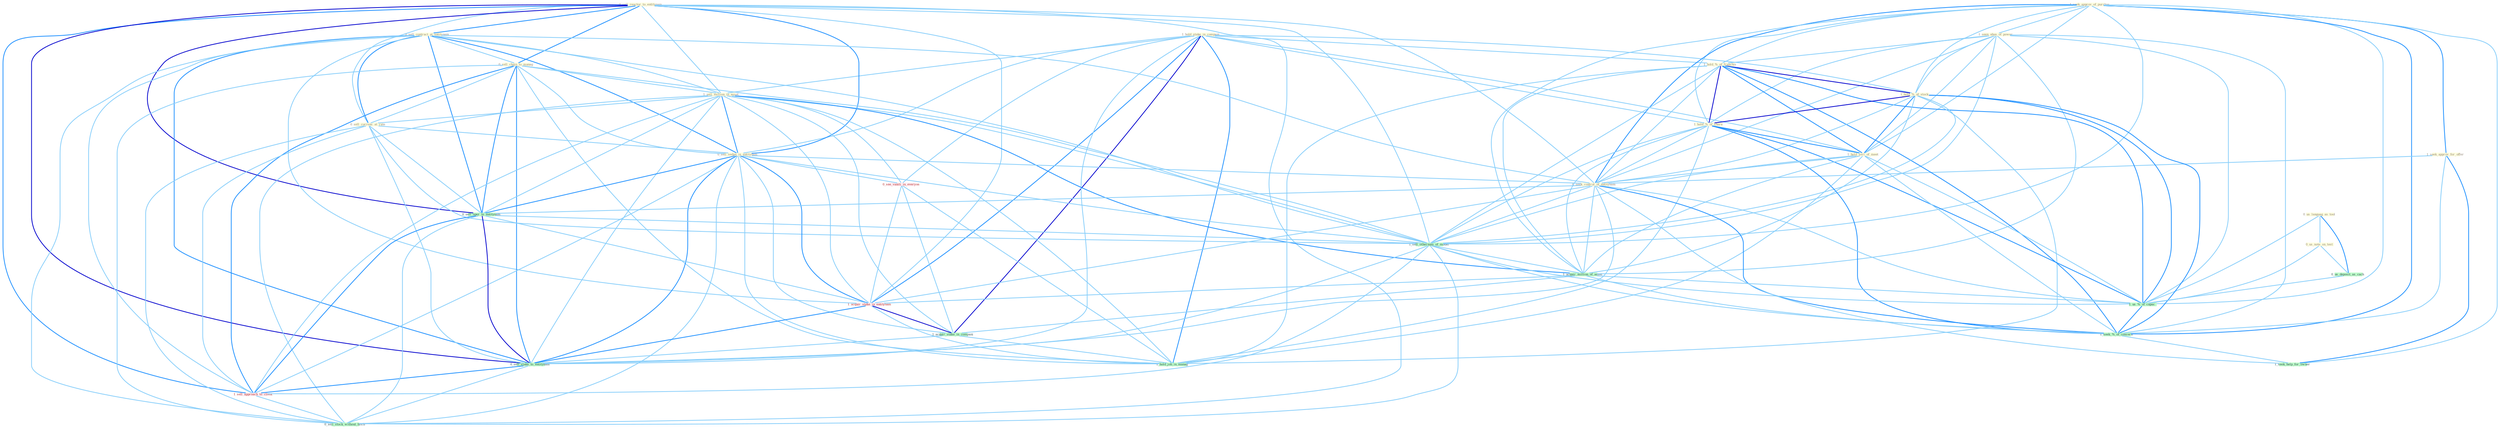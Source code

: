 Graph G{ 
    node
    [shape=polygon,style=filled,width=.5,height=.06,color="#BDFCC9",fixedsize=true,fontsize=4,
    fontcolor="#2f4f4f"];
    {node
    [color="#ffffe0", fontcolor="#8b7d6b"] "1_hold_stake_in_compani " "0_sell_reactor_to_entitynam " "0_sell_contract_at_entitynam " "0_us_languag_as_tool " "0_sell_chain_to_manag " "0_us_note_on_test " "1_seek_approv_of_purchas " "1_sell_million_in_asset " "1_seek_approv_for_offer " "1_seen_abus_of_power " "0_sell_currenc_at_rate " "1_hold_%_of_franchis " "1_hold_%_of_stock " "1_hold_%_of_share " "1_hold_seri_of_meet " "0_sell_sedan_in_entitynam " "0_seek_control_of_entitynam "}
{node [color="#fff0f5", fontcolor="#b22222"] "0_see_vaniti_in_everyon " "1_acquir_stake_in_entitynam " "1_sell_approach_to_client "}
edge [color="#B0E2FF"];

	"1_hold_stake_in_compani " -- "1_sell_million_in_asset " [w="1", color="#87cefa" ];
	"1_hold_stake_in_compani " -- "1_hold_%_of_franchis " [w="1", color="#87cefa" ];
	"1_hold_stake_in_compani " -- "1_hold_%_of_stock " [w="1", color="#87cefa" ];
	"1_hold_stake_in_compani " -- "1_hold_%_of_share " [w="1", color="#87cefa" ];
	"1_hold_stake_in_compani " -- "1_hold_seri_of_meet " [w="1", color="#87cefa" ];
	"1_hold_stake_in_compani " -- "0_sell_sedan_in_entitynam " [w="1", color="#87cefa" ];
	"1_hold_stake_in_compani " -- "0_see_vaniti_in_everyon " [w="1", color="#87cefa" ];
	"1_hold_stake_in_compani " -- "1_acquir_stake_in_entitynam " [w="2", color="#1e90ff" , len=0.8];
	"1_hold_stake_in_compani " -- "1_acquir_stake_in_compani " [w="3", color="#0000cd" , len=0.6];
	"1_hold_stake_in_compani " -- "0_sell_stake_to_entitynam " [w="1", color="#87cefa" ];
	"1_hold_stake_in_compani " -- "1_hold_job_in_manag " [w="2", color="#1e90ff" , len=0.8];
	"0_sell_reactor_to_entitynam " -- "0_sell_contract_at_entitynam " [w="2", color="#1e90ff" , len=0.8];
	"0_sell_reactor_to_entitynam " -- "0_sell_chain_to_manag " [w="2", color="#1e90ff" , len=0.8];
	"0_sell_reactor_to_entitynam " -- "1_sell_million_in_asset " [w="1", color="#87cefa" ];
	"0_sell_reactor_to_entitynam " -- "0_sell_currenc_at_rate " [w="1", color="#87cefa" ];
	"0_sell_reactor_to_entitynam " -- "0_sell_sedan_in_entitynam " [w="2", color="#1e90ff" , len=0.8];
	"0_sell_reactor_to_entitynam " -- "0_seek_control_of_entitynam " [w="1", color="#87cefa" ];
	"0_sell_reactor_to_entitynam " -- "0_sell_oper_to_entitynam " [w="3", color="#0000cd" , len=0.6];
	"0_sell_reactor_to_entitynam " -- "1_sell_othernum_of_model " [w="1", color="#87cefa" ];
	"0_sell_reactor_to_entitynam " -- "1_acquir_stake_in_entitynam " [w="1", color="#87cefa" ];
	"0_sell_reactor_to_entitynam " -- "0_sell_stake_to_entitynam " [w="3", color="#0000cd" , len=0.6];
	"0_sell_reactor_to_entitynam " -- "1_sell_approach_to_client " [w="2", color="#1e90ff" , len=0.8];
	"0_sell_reactor_to_entitynam " -- "0_sell_stock_without_hitch " [w="1", color="#87cefa" ];
	"0_sell_contract_at_entitynam " -- "0_sell_chain_to_manag " [w="1", color="#87cefa" ];
	"0_sell_contract_at_entitynam " -- "1_sell_million_in_asset " [w="1", color="#87cefa" ];
	"0_sell_contract_at_entitynam " -- "0_sell_currenc_at_rate " [w="2", color="#1e90ff" , len=0.8];
	"0_sell_contract_at_entitynam " -- "0_sell_sedan_in_entitynam " [w="2", color="#1e90ff" , len=0.8];
	"0_sell_contract_at_entitynam " -- "0_seek_control_of_entitynam " [w="1", color="#87cefa" ];
	"0_sell_contract_at_entitynam " -- "0_sell_oper_to_entitynam " [w="2", color="#1e90ff" , len=0.8];
	"0_sell_contract_at_entitynam " -- "1_sell_othernum_of_model " [w="1", color="#87cefa" ];
	"0_sell_contract_at_entitynam " -- "1_acquir_stake_in_entitynam " [w="1", color="#87cefa" ];
	"0_sell_contract_at_entitynam " -- "0_sell_stake_to_entitynam " [w="2", color="#1e90ff" , len=0.8];
	"0_sell_contract_at_entitynam " -- "1_sell_approach_to_client " [w="1", color="#87cefa" ];
	"0_sell_contract_at_entitynam " -- "0_sell_stock_without_hitch " [w="1", color="#87cefa" ];
	"0_us_languag_as_tool " -- "0_us_note_on_test " [w="1", color="#87cefa" ];
	"0_us_languag_as_tool " -- "0_us_deposit_as_cach " [w="2", color="#1e90ff" , len=0.8];
	"0_us_languag_as_tool " -- "1_us_%_of_capac " [w="1", color="#87cefa" ];
	"0_sell_chain_to_manag " -- "1_sell_million_in_asset " [w="1", color="#87cefa" ];
	"0_sell_chain_to_manag " -- "0_sell_currenc_at_rate " [w="1", color="#87cefa" ];
	"0_sell_chain_to_manag " -- "0_sell_sedan_in_entitynam " [w="1", color="#87cefa" ];
	"0_sell_chain_to_manag " -- "0_sell_oper_to_entitynam " [w="2", color="#1e90ff" , len=0.8];
	"0_sell_chain_to_manag " -- "1_sell_othernum_of_model " [w="1", color="#87cefa" ];
	"0_sell_chain_to_manag " -- "0_sell_stake_to_entitynam " [w="2", color="#1e90ff" , len=0.8];
	"0_sell_chain_to_manag " -- "1_sell_approach_to_client " [w="2", color="#1e90ff" , len=0.8];
	"0_sell_chain_to_manag " -- "1_hold_job_in_manag " [w="1", color="#87cefa" ];
	"0_sell_chain_to_manag " -- "0_sell_stock_without_hitch " [w="1", color="#87cefa" ];
	"0_us_note_on_test " -- "0_us_deposit_as_cach " [w="1", color="#87cefa" ];
	"0_us_note_on_test " -- "1_us_%_of_capac " [w="1", color="#87cefa" ];
	"1_seek_approv_of_purchas " -- "1_seek_approv_for_offer " [w="2", color="#1e90ff" , len=0.8];
	"1_seek_approv_of_purchas " -- "1_seen_abus_of_power " [w="1", color="#87cefa" ];
	"1_seek_approv_of_purchas " -- "1_hold_%_of_franchis " [w="1", color="#87cefa" ];
	"1_seek_approv_of_purchas " -- "1_hold_%_of_stock " [w="1", color="#87cefa" ];
	"1_seek_approv_of_purchas " -- "1_hold_%_of_share " [w="1", color="#87cefa" ];
	"1_seek_approv_of_purchas " -- "1_hold_seri_of_meet " [w="1", color="#87cefa" ];
	"1_seek_approv_of_purchas " -- "0_seek_control_of_entitynam " [w="2", color="#1e90ff" , len=0.8];
	"1_seek_approv_of_purchas " -- "1_sell_othernum_of_model " [w="1", color="#87cefa" ];
	"1_seek_approv_of_purchas " -- "1_acquir_million_of_asset " [w="1", color="#87cefa" ];
	"1_seek_approv_of_purchas " -- "1_us_%_of_capac " [w="1", color="#87cefa" ];
	"1_seek_approv_of_purchas " -- "1_seek_%_of_concern " [w="2", color="#1e90ff" , len=0.8];
	"1_seek_approv_of_purchas " -- "1_seek_help_for_owner " [w="1", color="#87cefa" ];
	"1_sell_million_in_asset " -- "0_sell_currenc_at_rate " [w="1", color="#87cefa" ];
	"1_sell_million_in_asset " -- "0_sell_sedan_in_entitynam " [w="2", color="#1e90ff" , len=0.8];
	"1_sell_million_in_asset " -- "0_sell_oper_to_entitynam " [w="1", color="#87cefa" ];
	"1_sell_million_in_asset " -- "1_sell_othernum_of_model " [w="1", color="#87cefa" ];
	"1_sell_million_in_asset " -- "0_see_vaniti_in_everyon " [w="1", color="#87cefa" ];
	"1_sell_million_in_asset " -- "1_acquir_million_of_asset " [w="2", color="#1e90ff" , len=0.8];
	"1_sell_million_in_asset " -- "1_acquir_stake_in_entitynam " [w="1", color="#87cefa" ];
	"1_sell_million_in_asset " -- "1_acquir_stake_in_compani " [w="1", color="#87cefa" ];
	"1_sell_million_in_asset " -- "0_sell_stake_to_entitynam " [w="1", color="#87cefa" ];
	"1_sell_million_in_asset " -- "1_sell_approach_to_client " [w="1", color="#87cefa" ];
	"1_sell_million_in_asset " -- "1_hold_job_in_manag " [w="1", color="#87cefa" ];
	"1_sell_million_in_asset " -- "0_sell_stock_without_hitch " [w="1", color="#87cefa" ];
	"1_seek_approv_for_offer " -- "0_seek_control_of_entitynam " [w="1", color="#87cefa" ];
	"1_seek_approv_for_offer " -- "1_seek_%_of_concern " [w="1", color="#87cefa" ];
	"1_seek_approv_for_offer " -- "1_seek_help_for_owner " [w="2", color="#1e90ff" , len=0.8];
	"1_seen_abus_of_power " -- "1_hold_%_of_franchis " [w="1", color="#87cefa" ];
	"1_seen_abus_of_power " -- "1_hold_%_of_stock " [w="1", color="#87cefa" ];
	"1_seen_abus_of_power " -- "1_hold_%_of_share " [w="1", color="#87cefa" ];
	"1_seen_abus_of_power " -- "1_hold_seri_of_meet " [w="1", color="#87cefa" ];
	"1_seen_abus_of_power " -- "0_seek_control_of_entitynam " [w="1", color="#87cefa" ];
	"1_seen_abus_of_power " -- "1_sell_othernum_of_model " [w="1", color="#87cefa" ];
	"1_seen_abus_of_power " -- "1_acquir_million_of_asset " [w="1", color="#87cefa" ];
	"1_seen_abus_of_power " -- "1_us_%_of_capac " [w="1", color="#87cefa" ];
	"1_seen_abus_of_power " -- "1_seek_%_of_concern " [w="1", color="#87cefa" ];
	"0_sell_currenc_at_rate " -- "0_sell_sedan_in_entitynam " [w="1", color="#87cefa" ];
	"0_sell_currenc_at_rate " -- "0_sell_oper_to_entitynam " [w="1", color="#87cefa" ];
	"0_sell_currenc_at_rate " -- "1_sell_othernum_of_model " [w="1", color="#87cefa" ];
	"0_sell_currenc_at_rate " -- "0_sell_stake_to_entitynam " [w="1", color="#87cefa" ];
	"0_sell_currenc_at_rate " -- "1_sell_approach_to_client " [w="1", color="#87cefa" ];
	"0_sell_currenc_at_rate " -- "0_sell_stock_without_hitch " [w="1", color="#87cefa" ];
	"1_hold_%_of_franchis " -- "1_hold_%_of_stock " [w="3", color="#0000cd" , len=0.6];
	"1_hold_%_of_franchis " -- "1_hold_%_of_share " [w="3", color="#0000cd" , len=0.6];
	"1_hold_%_of_franchis " -- "1_hold_seri_of_meet " [w="2", color="#1e90ff" , len=0.8];
	"1_hold_%_of_franchis " -- "0_seek_control_of_entitynam " [w="1", color="#87cefa" ];
	"1_hold_%_of_franchis " -- "1_sell_othernum_of_model " [w="1", color="#87cefa" ];
	"1_hold_%_of_franchis " -- "1_acquir_million_of_asset " [w="1", color="#87cefa" ];
	"1_hold_%_of_franchis " -- "1_us_%_of_capac " [w="2", color="#1e90ff" , len=0.8];
	"1_hold_%_of_franchis " -- "1_hold_job_in_manag " [w="1", color="#87cefa" ];
	"1_hold_%_of_franchis " -- "1_seek_%_of_concern " [w="2", color="#1e90ff" , len=0.8];
	"1_hold_%_of_stock " -- "1_hold_%_of_share " [w="3", color="#0000cd" , len=0.6];
	"1_hold_%_of_stock " -- "1_hold_seri_of_meet " [w="2", color="#1e90ff" , len=0.8];
	"1_hold_%_of_stock " -- "0_seek_control_of_entitynam " [w="1", color="#87cefa" ];
	"1_hold_%_of_stock " -- "1_sell_othernum_of_model " [w="1", color="#87cefa" ];
	"1_hold_%_of_stock " -- "1_acquir_million_of_asset " [w="1", color="#87cefa" ];
	"1_hold_%_of_stock " -- "1_us_%_of_capac " [w="2", color="#1e90ff" , len=0.8];
	"1_hold_%_of_stock " -- "1_hold_job_in_manag " [w="1", color="#87cefa" ];
	"1_hold_%_of_stock " -- "1_seek_%_of_concern " [w="2", color="#1e90ff" , len=0.8];
	"1_hold_%_of_share " -- "1_hold_seri_of_meet " [w="2", color="#1e90ff" , len=0.8];
	"1_hold_%_of_share " -- "0_seek_control_of_entitynam " [w="1", color="#87cefa" ];
	"1_hold_%_of_share " -- "1_sell_othernum_of_model " [w="1", color="#87cefa" ];
	"1_hold_%_of_share " -- "1_acquir_million_of_asset " [w="1", color="#87cefa" ];
	"1_hold_%_of_share " -- "1_us_%_of_capac " [w="2", color="#1e90ff" , len=0.8];
	"1_hold_%_of_share " -- "1_hold_job_in_manag " [w="1", color="#87cefa" ];
	"1_hold_%_of_share " -- "1_seek_%_of_concern " [w="2", color="#1e90ff" , len=0.8];
	"1_hold_seri_of_meet " -- "0_seek_control_of_entitynam " [w="1", color="#87cefa" ];
	"1_hold_seri_of_meet " -- "1_sell_othernum_of_model " [w="1", color="#87cefa" ];
	"1_hold_seri_of_meet " -- "1_acquir_million_of_asset " [w="1", color="#87cefa" ];
	"1_hold_seri_of_meet " -- "1_us_%_of_capac " [w="1", color="#87cefa" ];
	"1_hold_seri_of_meet " -- "1_hold_job_in_manag " [w="1", color="#87cefa" ];
	"1_hold_seri_of_meet " -- "1_seek_%_of_concern " [w="1", color="#87cefa" ];
	"0_sell_sedan_in_entitynam " -- "0_seek_control_of_entitynam " [w="1", color="#87cefa" ];
	"0_sell_sedan_in_entitynam " -- "0_sell_oper_to_entitynam " [w="2", color="#1e90ff" , len=0.8];
	"0_sell_sedan_in_entitynam " -- "1_sell_othernum_of_model " [w="1", color="#87cefa" ];
	"0_sell_sedan_in_entitynam " -- "0_see_vaniti_in_everyon " [w="1", color="#87cefa" ];
	"0_sell_sedan_in_entitynam " -- "1_acquir_stake_in_entitynam " [w="2", color="#1e90ff" , len=0.8];
	"0_sell_sedan_in_entitynam " -- "1_acquir_stake_in_compani " [w="1", color="#87cefa" ];
	"0_sell_sedan_in_entitynam " -- "0_sell_stake_to_entitynam " [w="2", color="#1e90ff" , len=0.8];
	"0_sell_sedan_in_entitynam " -- "1_sell_approach_to_client " [w="1", color="#87cefa" ];
	"0_sell_sedan_in_entitynam " -- "1_hold_job_in_manag " [w="1", color="#87cefa" ];
	"0_sell_sedan_in_entitynam " -- "0_sell_stock_without_hitch " [w="1", color="#87cefa" ];
	"0_seek_control_of_entitynam " -- "0_sell_oper_to_entitynam " [w="1", color="#87cefa" ];
	"0_seek_control_of_entitynam " -- "1_sell_othernum_of_model " [w="1", color="#87cefa" ];
	"0_seek_control_of_entitynam " -- "1_acquir_million_of_asset " [w="1", color="#87cefa" ];
	"0_seek_control_of_entitynam " -- "1_acquir_stake_in_entitynam " [w="1", color="#87cefa" ];
	"0_seek_control_of_entitynam " -- "0_sell_stake_to_entitynam " [w="1", color="#87cefa" ];
	"0_seek_control_of_entitynam " -- "1_us_%_of_capac " [w="1", color="#87cefa" ];
	"0_seek_control_of_entitynam " -- "1_seek_%_of_concern " [w="2", color="#1e90ff" , len=0.8];
	"0_seek_control_of_entitynam " -- "1_seek_help_for_owner " [w="1", color="#87cefa" ];
	"0_sell_oper_to_entitynam " -- "1_sell_othernum_of_model " [w="1", color="#87cefa" ];
	"0_sell_oper_to_entitynam " -- "1_acquir_stake_in_entitynam " [w="1", color="#87cefa" ];
	"0_sell_oper_to_entitynam " -- "0_sell_stake_to_entitynam " [w="3", color="#0000cd" , len=0.6];
	"0_sell_oper_to_entitynam " -- "1_sell_approach_to_client " [w="2", color="#1e90ff" , len=0.8];
	"0_sell_oper_to_entitynam " -- "0_sell_stock_without_hitch " [w="1", color="#87cefa" ];
	"1_sell_othernum_of_model " -- "1_acquir_million_of_asset " [w="1", color="#87cefa" ];
	"1_sell_othernum_of_model " -- "0_sell_stake_to_entitynam " [w="1", color="#87cefa" ];
	"1_sell_othernum_of_model " -- "1_us_%_of_capac " [w="1", color="#87cefa" ];
	"1_sell_othernum_of_model " -- "1_sell_approach_to_client " [w="1", color="#87cefa" ];
	"1_sell_othernum_of_model " -- "0_sell_stock_without_hitch " [w="1", color="#87cefa" ];
	"1_sell_othernum_of_model " -- "1_seek_%_of_concern " [w="1", color="#87cefa" ];
	"0_see_vaniti_in_everyon " -- "1_acquir_stake_in_entitynam " [w="1", color="#87cefa" ];
	"0_see_vaniti_in_everyon " -- "1_acquir_stake_in_compani " [w="1", color="#87cefa" ];
	"0_see_vaniti_in_everyon " -- "1_hold_job_in_manag " [w="1", color="#87cefa" ];
	"1_acquir_million_of_asset " -- "1_acquir_stake_in_entitynam " [w="1", color="#87cefa" ];
	"1_acquir_million_of_asset " -- "1_acquir_stake_in_compani " [w="1", color="#87cefa" ];
	"1_acquir_million_of_asset " -- "1_us_%_of_capac " [w="1", color="#87cefa" ];
	"1_acquir_million_of_asset " -- "1_seek_%_of_concern " [w="1", color="#87cefa" ];
	"0_us_deposit_as_cach " -- "1_us_%_of_capac " [w="1", color="#87cefa" ];
	"1_acquir_stake_in_entitynam " -- "1_acquir_stake_in_compani " [w="3", color="#0000cd" , len=0.6];
	"1_acquir_stake_in_entitynam " -- "0_sell_stake_to_entitynam " [w="2", color="#1e90ff" , len=0.8];
	"1_acquir_stake_in_entitynam " -- "1_hold_job_in_manag " [w="1", color="#87cefa" ];
	"1_acquir_stake_in_compani " -- "0_sell_stake_to_entitynam " [w="1", color="#87cefa" ];
	"1_acquir_stake_in_compani " -- "1_hold_job_in_manag " [w="1", color="#87cefa" ];
	"0_sell_stake_to_entitynam " -- "1_sell_approach_to_client " [w="2", color="#1e90ff" , len=0.8];
	"0_sell_stake_to_entitynam " -- "0_sell_stock_without_hitch " [w="1", color="#87cefa" ];
	"1_us_%_of_capac " -- "1_seek_%_of_concern " [w="2", color="#1e90ff" , len=0.8];
	"1_sell_approach_to_client " -- "0_sell_stock_without_hitch " [w="1", color="#87cefa" ];
	"1_seek_%_of_concern " -- "1_seek_help_for_owner " [w="1", color="#87cefa" ];
}